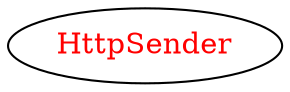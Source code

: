digraph dependencyGraph {
 concentrate=true;
 ranksep="2.0";
 rankdir="LR"; 
 splines="ortho";
"HttpSender" [fontcolor="red"];
}